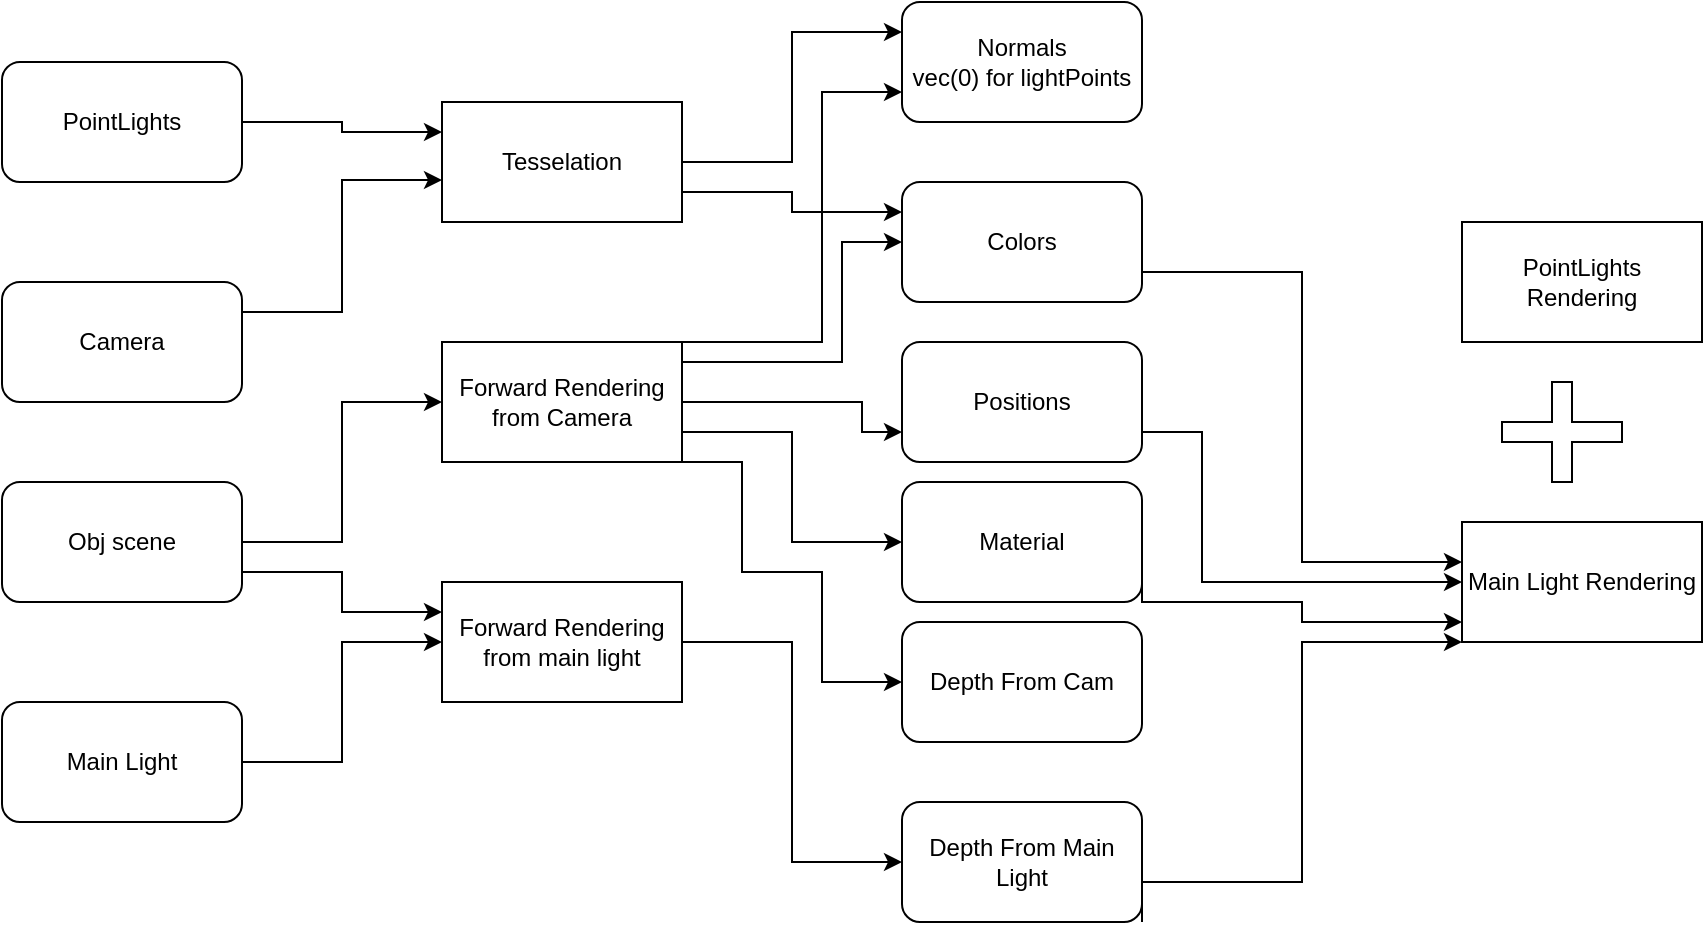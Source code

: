 <mxfile version="13.3.5" type="github"><diagram id="nI-NqovygUkpkIM0Kte1" name="Page-1"><mxGraphModel dx="1422" dy="804" grid="1" gridSize="10" guides="1" tooltips="1" connect="1" arrows="1" fold="1" page="0" pageScale="1" pageWidth="827" pageHeight="1169" math="0" shadow="0"><root><mxCell id="0"/><mxCell id="1" parent="0"/><mxCell id="yP4ssN21StdvEJAJ8rIr-8" style="edgeStyle=orthogonalEdgeStyle;rounded=0;orthogonalLoop=1;jettySize=auto;html=1;exitX=1;exitY=0.5;exitDx=0;exitDy=0;entryX=0;entryY=0.25;entryDx=0;entryDy=0;" edge="1" parent="1" source="yP4ssN21StdvEJAJ8rIr-1" target="yP4ssN21StdvEJAJ8rIr-3"><mxGeometry relative="1" as="geometry"/></mxCell><mxCell id="yP4ssN21StdvEJAJ8rIr-1" value="PointLights" style="rounded=1;whiteSpace=wrap;html=1;" vertex="1" parent="1"><mxGeometry x="30" y="30" width="120" height="60" as="geometry"/></mxCell><mxCell id="yP4ssN21StdvEJAJ8rIr-10" style="edgeStyle=orthogonalEdgeStyle;rounded=0;orthogonalLoop=1;jettySize=auto;html=1;exitX=1;exitY=0.5;exitDx=0;exitDy=0;entryX=0;entryY=0.5;entryDx=0;entryDy=0;" edge="1" parent="1" source="yP4ssN21StdvEJAJ8rIr-2" target="yP4ssN21StdvEJAJ8rIr-4"><mxGeometry relative="1" as="geometry"/></mxCell><mxCell id="yP4ssN21StdvEJAJ8rIr-11" style="edgeStyle=orthogonalEdgeStyle;rounded=0;orthogonalLoop=1;jettySize=auto;html=1;exitX=1;exitY=0.75;exitDx=0;exitDy=0;entryX=0;entryY=0.25;entryDx=0;entryDy=0;" edge="1" parent="1" source="yP4ssN21StdvEJAJ8rIr-2" target="yP4ssN21StdvEJAJ8rIr-5"><mxGeometry relative="1" as="geometry"/></mxCell><mxCell id="yP4ssN21StdvEJAJ8rIr-2" value="Obj scene" style="rounded=1;whiteSpace=wrap;html=1;" vertex="1" parent="1"><mxGeometry x="30" y="240" width="120" height="60" as="geometry"/></mxCell><mxCell id="yP4ssN21StdvEJAJ8rIr-18" style="edgeStyle=orthogonalEdgeStyle;rounded=0;orthogonalLoop=1;jettySize=auto;html=1;exitX=1;exitY=0.5;exitDx=0;exitDy=0;entryX=0;entryY=0.25;entryDx=0;entryDy=0;" edge="1" parent="1" source="yP4ssN21StdvEJAJ8rIr-3" target="yP4ssN21StdvEJAJ8rIr-13"><mxGeometry relative="1" as="geometry"/></mxCell><mxCell id="yP4ssN21StdvEJAJ8rIr-23" style="edgeStyle=orthogonalEdgeStyle;rounded=0;orthogonalLoop=1;jettySize=auto;html=1;exitX=1;exitY=0.75;exitDx=0;exitDy=0;entryX=0;entryY=0.25;entryDx=0;entryDy=0;" edge="1" parent="1" source="yP4ssN21StdvEJAJ8rIr-3" target="yP4ssN21StdvEJAJ8rIr-14"><mxGeometry relative="1" as="geometry"/></mxCell><mxCell id="yP4ssN21StdvEJAJ8rIr-3" value="Tesselation" style="rounded=0;whiteSpace=wrap;html=1;" vertex="1" parent="1"><mxGeometry x="250" y="50" width="120" height="60" as="geometry"/></mxCell><mxCell id="yP4ssN21StdvEJAJ8rIr-19" style="edgeStyle=orthogonalEdgeStyle;rounded=0;orthogonalLoop=1;jettySize=auto;html=1;exitX=1;exitY=0.25;exitDx=0;exitDy=0;entryX=0;entryY=0.75;entryDx=0;entryDy=0;" edge="1" parent="1" source="yP4ssN21StdvEJAJ8rIr-4" target="yP4ssN21StdvEJAJ8rIr-13"><mxGeometry relative="1" as="geometry"><Array as="points"><mxPoint x="370" y="170"/><mxPoint x="440" y="170"/><mxPoint x="440" y="45"/></Array></mxGeometry></mxCell><mxCell id="yP4ssN21StdvEJAJ8rIr-20" style="edgeStyle=orthogonalEdgeStyle;rounded=0;orthogonalLoop=1;jettySize=auto;html=1;exitX=1;exitY=0.5;exitDx=0;exitDy=0;entryX=0;entryY=0.5;entryDx=0;entryDy=0;" edge="1" parent="1" source="yP4ssN21StdvEJAJ8rIr-4" target="yP4ssN21StdvEJAJ8rIr-14"><mxGeometry relative="1" as="geometry"><Array as="points"><mxPoint x="370" y="180"/><mxPoint x="450" y="180"/><mxPoint x="450" y="120"/></Array></mxGeometry></mxCell><mxCell id="yP4ssN21StdvEJAJ8rIr-21" style="edgeStyle=orthogonalEdgeStyle;rounded=0;orthogonalLoop=1;jettySize=auto;html=1;exitX=1;exitY=0.75;exitDx=0;exitDy=0;entryX=0;entryY=0.75;entryDx=0;entryDy=0;" edge="1" parent="1" source="yP4ssN21StdvEJAJ8rIr-4" target="yP4ssN21StdvEJAJ8rIr-15"><mxGeometry relative="1" as="geometry"><Array as="points"><mxPoint x="370" y="200"/><mxPoint x="460" y="200"/><mxPoint x="460" y="215"/></Array></mxGeometry></mxCell><mxCell id="yP4ssN21StdvEJAJ8rIr-22" style="edgeStyle=orthogonalEdgeStyle;rounded=0;orthogonalLoop=1;jettySize=auto;html=1;exitX=1;exitY=1;exitDx=0;exitDy=0;entryX=0;entryY=0.5;entryDx=0;entryDy=0;" edge="1" parent="1" source="yP4ssN21StdvEJAJ8rIr-4" target="yP4ssN21StdvEJAJ8rIr-16"><mxGeometry relative="1" as="geometry"><Array as="points"><mxPoint x="400" y="230"/><mxPoint x="400" y="285"/><mxPoint x="440" y="285"/><mxPoint x="440" y="340"/></Array></mxGeometry></mxCell><mxCell id="yP4ssN21StdvEJAJ8rIr-30" style="edgeStyle=orthogonalEdgeStyle;rounded=0;orthogonalLoop=1;jettySize=auto;html=1;exitX=1;exitY=0.75;exitDx=0;exitDy=0;entryX=0;entryY=0.5;entryDx=0;entryDy=0;" edge="1" parent="1" source="yP4ssN21StdvEJAJ8rIr-4" target="yP4ssN21StdvEJAJ8rIr-27"><mxGeometry relative="1" as="geometry"/></mxCell><mxCell id="yP4ssN21StdvEJAJ8rIr-4" value="Forward Rendering from Camera" style="rounded=0;whiteSpace=wrap;html=1;" vertex="1" parent="1"><mxGeometry x="250" y="170" width="120" height="60" as="geometry"/></mxCell><mxCell id="yP4ssN21StdvEJAJ8rIr-24" style="edgeStyle=orthogonalEdgeStyle;rounded=0;orthogonalLoop=1;jettySize=auto;html=1;exitX=1;exitY=0.5;exitDx=0;exitDy=0;entryX=0;entryY=0.5;entryDx=0;entryDy=0;" edge="1" parent="1" source="yP4ssN21StdvEJAJ8rIr-5" target="yP4ssN21StdvEJAJ8rIr-17"><mxGeometry relative="1" as="geometry"/></mxCell><mxCell id="yP4ssN21StdvEJAJ8rIr-5" value="Forward Rendering from main light" style="rounded=0;whiteSpace=wrap;html=1;" vertex="1" parent="1"><mxGeometry x="250" y="290" width="120" height="60" as="geometry"/></mxCell><mxCell id="yP4ssN21StdvEJAJ8rIr-12" style="edgeStyle=orthogonalEdgeStyle;rounded=0;orthogonalLoop=1;jettySize=auto;html=1;exitX=1;exitY=0.5;exitDx=0;exitDy=0;entryX=0;entryY=0.5;entryDx=0;entryDy=0;" edge="1" parent="1" source="yP4ssN21StdvEJAJ8rIr-6" target="yP4ssN21StdvEJAJ8rIr-5"><mxGeometry relative="1" as="geometry"/></mxCell><mxCell id="yP4ssN21StdvEJAJ8rIr-6" value="Main Light" style="rounded=1;whiteSpace=wrap;html=1;" vertex="1" parent="1"><mxGeometry x="30" y="350" width="120" height="60" as="geometry"/></mxCell><mxCell id="yP4ssN21StdvEJAJ8rIr-9" style="edgeStyle=orthogonalEdgeStyle;rounded=0;orthogonalLoop=1;jettySize=auto;html=1;exitX=1;exitY=0.25;exitDx=0;exitDy=0;entryX=0;entryY=0.65;entryDx=0;entryDy=0;entryPerimeter=0;" edge="1" parent="1" source="yP4ssN21StdvEJAJ8rIr-7" target="yP4ssN21StdvEJAJ8rIr-3"><mxGeometry relative="1" as="geometry"/></mxCell><mxCell id="yP4ssN21StdvEJAJ8rIr-7" value="Camera" style="rounded=1;whiteSpace=wrap;html=1;" vertex="1" parent="1"><mxGeometry x="30" y="140" width="120" height="60" as="geometry"/></mxCell><mxCell id="yP4ssN21StdvEJAJ8rIr-13" value="Normals&lt;br&gt;vec(0) for lightPoints" style="rounded=1;whiteSpace=wrap;html=1;" vertex="1" parent="1"><mxGeometry x="480" width="120" height="60" as="geometry"/></mxCell><mxCell id="yP4ssN21StdvEJAJ8rIr-35" style="edgeStyle=orthogonalEdgeStyle;rounded=0;orthogonalLoop=1;jettySize=auto;html=1;exitX=1;exitY=0.75;exitDx=0;exitDy=0;" edge="1" parent="1" source="yP4ssN21StdvEJAJ8rIr-14"><mxGeometry relative="1" as="geometry"><mxPoint x="760" y="280" as="targetPoint"/><Array as="points"><mxPoint x="680" y="135"/><mxPoint x="680" y="280"/><mxPoint x="760" y="280"/></Array></mxGeometry></mxCell><mxCell id="yP4ssN21StdvEJAJ8rIr-14" value="Colors" style="rounded=1;whiteSpace=wrap;html=1;" vertex="1" parent="1"><mxGeometry x="480" y="90" width="120" height="60" as="geometry"/></mxCell><mxCell id="yP4ssN21StdvEJAJ8rIr-34" style="edgeStyle=orthogonalEdgeStyle;rounded=0;orthogonalLoop=1;jettySize=auto;html=1;exitX=1;exitY=0.75;exitDx=0;exitDy=0;" edge="1" parent="1" source="yP4ssN21StdvEJAJ8rIr-15"><mxGeometry relative="1" as="geometry"><mxPoint x="760" y="290" as="targetPoint"/><Array as="points"><mxPoint x="630" y="215"/><mxPoint x="630" y="290"/><mxPoint x="760" y="290"/></Array></mxGeometry></mxCell><mxCell id="yP4ssN21StdvEJAJ8rIr-15" value="Positions" style="rounded=1;whiteSpace=wrap;html=1;" vertex="1" parent="1"><mxGeometry x="480" y="170" width="120" height="60" as="geometry"/></mxCell><mxCell id="yP4ssN21StdvEJAJ8rIr-16" value="Depth From Cam" style="rounded=1;whiteSpace=wrap;html=1;" vertex="1" parent="1"><mxGeometry x="480" y="310" width="120" height="60" as="geometry"/></mxCell><mxCell id="yP4ssN21StdvEJAJ8rIr-32" style="edgeStyle=orthogonalEdgeStyle;rounded=0;orthogonalLoop=1;jettySize=auto;html=1;exitX=1;exitY=1;exitDx=0;exitDy=0;entryX=0;entryY=1;entryDx=0;entryDy=0;" edge="1" parent="1" source="yP4ssN21StdvEJAJ8rIr-17" target="yP4ssN21StdvEJAJ8rIr-26"><mxGeometry relative="1" as="geometry"><Array as="points"><mxPoint x="600" y="440"/><mxPoint x="680" y="440"/><mxPoint x="680" y="320"/></Array></mxGeometry></mxCell><mxCell id="yP4ssN21StdvEJAJ8rIr-17" value="Depth From Main Light" style="rounded=1;whiteSpace=wrap;html=1;" vertex="1" parent="1"><mxGeometry x="480" y="400" width="120" height="60" as="geometry"/></mxCell><mxCell id="yP4ssN21StdvEJAJ8rIr-25" value="PointLights Rendering" style="rounded=0;whiteSpace=wrap;html=1;" vertex="1" parent="1"><mxGeometry x="760" y="110" width="120" height="60" as="geometry"/></mxCell><mxCell id="yP4ssN21StdvEJAJ8rIr-26" value="Main Light Rendering" style="rounded=0;whiteSpace=wrap;html=1;" vertex="1" parent="1"><mxGeometry x="760" y="260" width="120" height="60" as="geometry"/></mxCell><mxCell id="yP4ssN21StdvEJAJ8rIr-33" style="edgeStyle=orthogonalEdgeStyle;rounded=0;orthogonalLoop=1;jettySize=auto;html=1;exitX=1;exitY=0.75;exitDx=0;exitDy=0;" edge="1" parent="1" source="yP4ssN21StdvEJAJ8rIr-27"><mxGeometry relative="1" as="geometry"><mxPoint x="760" y="310" as="targetPoint"/><Array as="points"><mxPoint x="600" y="300"/><mxPoint x="680" y="300"/><mxPoint x="680" y="310"/><mxPoint x="760" y="310"/></Array></mxGeometry></mxCell><mxCell id="yP4ssN21StdvEJAJ8rIr-27" value="Material" style="rounded=1;whiteSpace=wrap;html=1;" vertex="1" parent="1"><mxGeometry x="480" y="240" width="120" height="60" as="geometry"/></mxCell><mxCell id="yP4ssN21StdvEJAJ8rIr-31" value="" style="shape=cross;whiteSpace=wrap;html=1;" vertex="1" parent="1"><mxGeometry x="780" y="190" width="60" height="50" as="geometry"/></mxCell></root></mxGraphModel></diagram></mxfile>